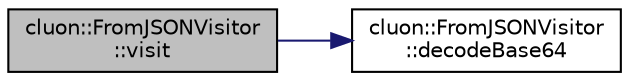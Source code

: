 digraph "cluon::FromJSONVisitor::visit"
{
 // LATEX_PDF_SIZE
  edge [fontname="Helvetica",fontsize="10",labelfontname="Helvetica",labelfontsize="10"];
  node [fontname="Helvetica",fontsize="10",shape=record];
  rankdir="LR";
  Node1 [label="cluon::FromJSONVisitor\l::visit",height=0.2,width=0.4,color="black", fillcolor="grey75", style="filled", fontcolor="black",tooltip=" "];
  Node1 -> Node2 [color="midnightblue",fontsize="10",style="solid",fontname="Helvetica"];
  Node2 [label="cluon::FromJSONVisitor\l::decodeBase64",height=0.2,width=0.4,color="black", fillcolor="white", style="filled",URL="$classcluon_1_1FromJSONVisitor.html#a2e8ed79e2fceafdf8c0b2535da303946",tooltip=" "];
}
